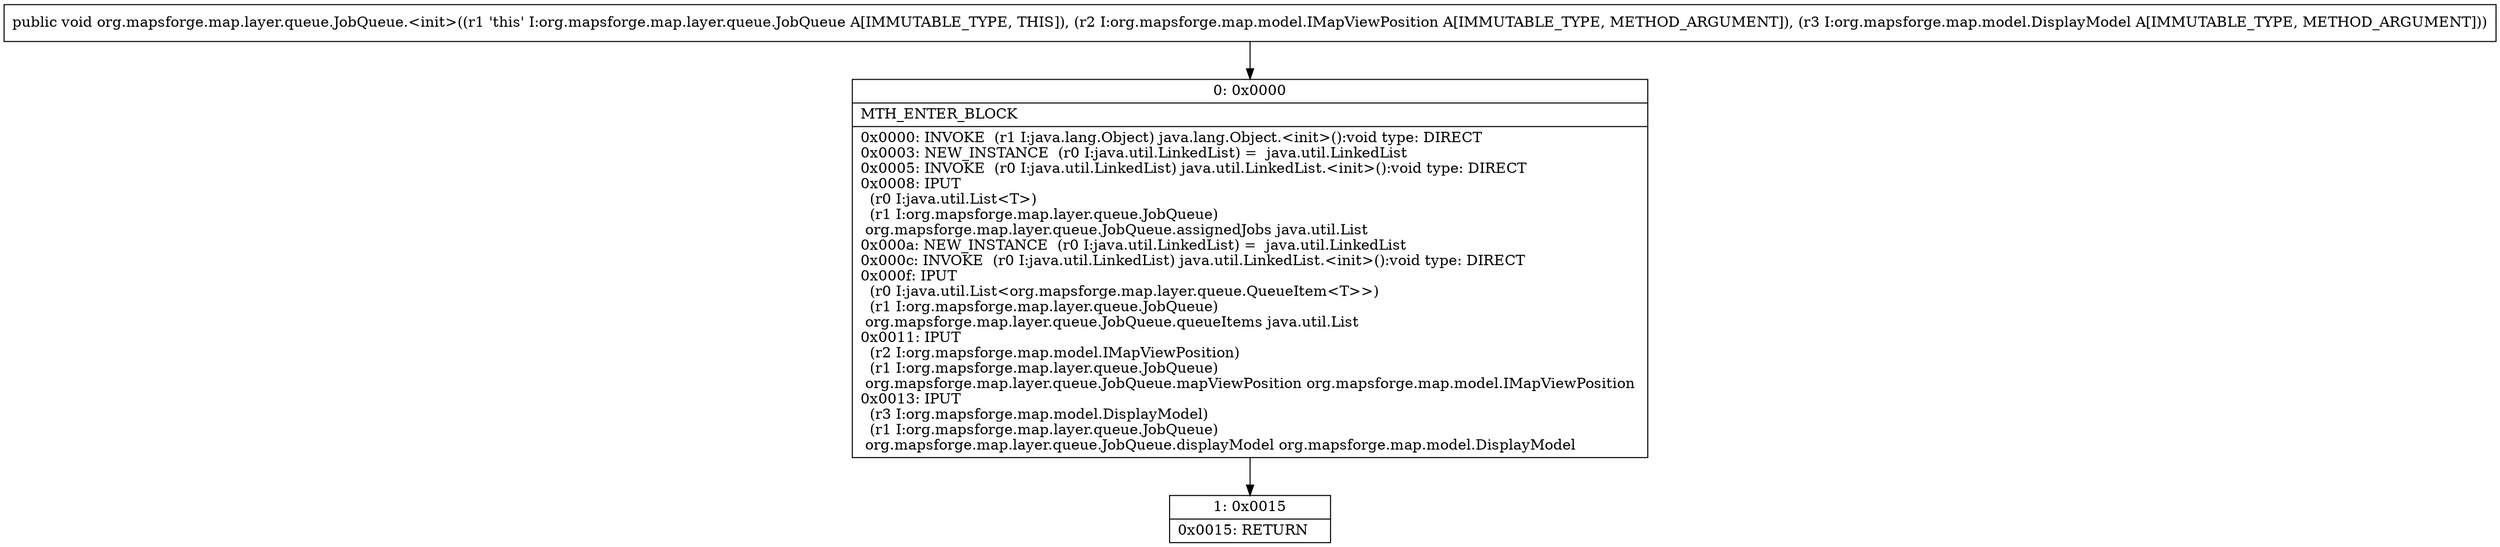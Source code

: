 digraph "CFG fororg.mapsforge.map.layer.queue.JobQueue.\<init\>(Lorg\/mapsforge\/map\/model\/IMapViewPosition;Lorg\/mapsforge\/map\/model\/DisplayModel;)V" {
Node_0 [shape=record,label="{0\:\ 0x0000|MTH_ENTER_BLOCK\l|0x0000: INVOKE  (r1 I:java.lang.Object) java.lang.Object.\<init\>():void type: DIRECT \l0x0003: NEW_INSTANCE  (r0 I:java.util.LinkedList) =  java.util.LinkedList \l0x0005: INVOKE  (r0 I:java.util.LinkedList) java.util.LinkedList.\<init\>():void type: DIRECT \l0x0008: IPUT  \l  (r0 I:java.util.List\<T\>)\l  (r1 I:org.mapsforge.map.layer.queue.JobQueue)\l org.mapsforge.map.layer.queue.JobQueue.assignedJobs java.util.List \l0x000a: NEW_INSTANCE  (r0 I:java.util.LinkedList) =  java.util.LinkedList \l0x000c: INVOKE  (r0 I:java.util.LinkedList) java.util.LinkedList.\<init\>():void type: DIRECT \l0x000f: IPUT  \l  (r0 I:java.util.List\<org.mapsforge.map.layer.queue.QueueItem\<T\>\>)\l  (r1 I:org.mapsforge.map.layer.queue.JobQueue)\l org.mapsforge.map.layer.queue.JobQueue.queueItems java.util.List \l0x0011: IPUT  \l  (r2 I:org.mapsforge.map.model.IMapViewPosition)\l  (r1 I:org.mapsforge.map.layer.queue.JobQueue)\l org.mapsforge.map.layer.queue.JobQueue.mapViewPosition org.mapsforge.map.model.IMapViewPosition \l0x0013: IPUT  \l  (r3 I:org.mapsforge.map.model.DisplayModel)\l  (r1 I:org.mapsforge.map.layer.queue.JobQueue)\l org.mapsforge.map.layer.queue.JobQueue.displayModel org.mapsforge.map.model.DisplayModel \l}"];
Node_1 [shape=record,label="{1\:\ 0x0015|0x0015: RETURN   \l}"];
MethodNode[shape=record,label="{public void org.mapsforge.map.layer.queue.JobQueue.\<init\>((r1 'this' I:org.mapsforge.map.layer.queue.JobQueue A[IMMUTABLE_TYPE, THIS]), (r2 I:org.mapsforge.map.model.IMapViewPosition A[IMMUTABLE_TYPE, METHOD_ARGUMENT]), (r3 I:org.mapsforge.map.model.DisplayModel A[IMMUTABLE_TYPE, METHOD_ARGUMENT])) }"];
MethodNode -> Node_0;
Node_0 -> Node_1;
}


